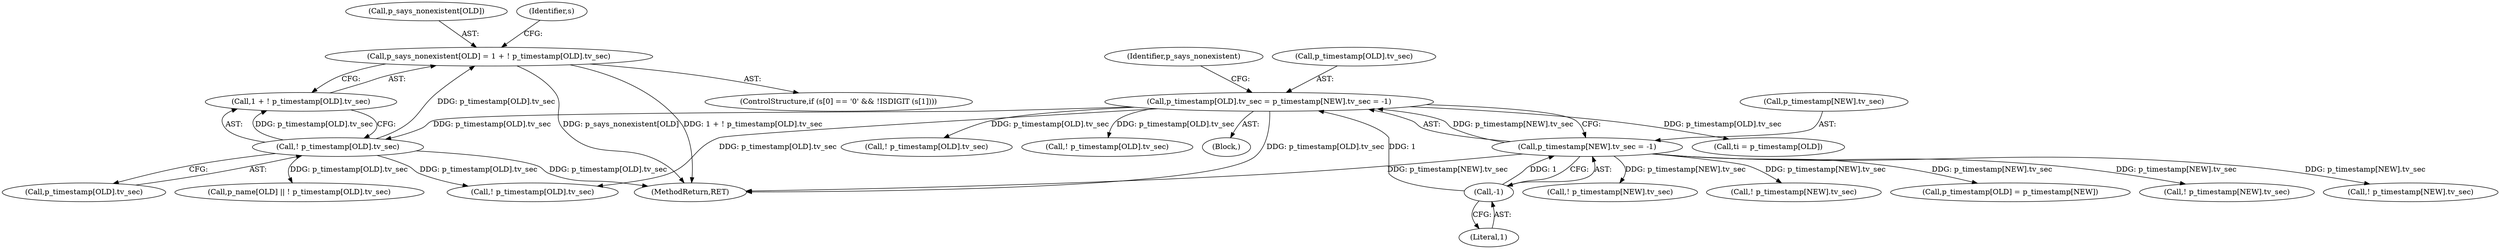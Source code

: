 digraph "0_savannah_f290f48a621867084884bfff87f8093c15195e6a@array" {
"1001318" [label="(Call,p_says_nonexistent[OLD] = 1 + ! p_timestamp[OLD].tv_sec)"];
"1001324" [label="(Call,! p_timestamp[OLD].tv_sec)"];
"1000313" [label="(Call,p_timestamp[OLD].tv_sec = p_timestamp[NEW].tv_sec = -1)"];
"1000319" [label="(Call,p_timestamp[NEW].tv_sec = -1)"];
"1000325" [label="(Call,-1)"];
"1001319" [label="(Call,p_says_nonexistent[OLD])"];
"1000313" [label="(Call,p_timestamp[OLD].tv_sec = p_timestamp[NEW].tv_sec = -1)"];
"1000325" [label="(Call,-1)"];
"1001318" [label="(Call,p_says_nonexistent[OLD] = 1 + ! p_timestamp[OLD].tv_sec)"];
"1001325" [label="(Call,p_timestamp[OLD].tv_sec)"];
"1001322" [label="(Call,1 + ! p_timestamp[OLD].tv_sec)"];
"1000319" [label="(Call,p_timestamp[NEW].tv_sec = -1)"];
"1002173" [label="(MethodReturn,RET)"];
"1001252" [label="(Call,ti = p_timestamp[OLD])"];
"1001409" [label="(Call,! p_timestamp[NEW].tv_sec)"];
"1000326" [label="(Literal,1)"];
"1000314" [label="(Call,p_timestamp[OLD].tv_sec)"];
"1001480" [label="(Call,! p_timestamp[OLD].tv_sec)"];
"1000329" [label="(Identifier,p_says_nonexistent)"];
"1001395" [label="(Call,p_name[OLD] || ! p_timestamp[OLD].tv_sec)"];
"1001399" [label="(Call,! p_timestamp[OLD].tv_sec)"];
"1001578" [label="(Call,! p_timestamp[NEW].tv_sec)"];
"1001334" [label="(Identifier,s)"];
"1001257" [label="(Call,p_timestamp[OLD] = p_timestamp[NEW])"];
"1001568" [label="(Call,! p_timestamp[OLD].tv_sec)"];
"1001373" [label="(Call,! p_timestamp[NEW].tv_sec)"];
"1000129" [label="(Block,)"];
"1000320" [label="(Call,p_timestamp[NEW].tv_sec)"];
"1001306" [label="(ControlStructure,if (s[0] == '0' && !ISDIGIT (s[1])))"];
"1001324" [label="(Call,! p_timestamp[OLD].tv_sec)"];
"1001551" [label="(Call,! p_timestamp[NEW].tv_sec)"];
"1001318" -> "1001306"  [label="AST: "];
"1001318" -> "1001322"  [label="CFG: "];
"1001319" -> "1001318"  [label="AST: "];
"1001322" -> "1001318"  [label="AST: "];
"1001334" -> "1001318"  [label="CFG: "];
"1001318" -> "1002173"  [label="DDG: p_says_nonexistent[OLD]"];
"1001318" -> "1002173"  [label="DDG: 1 + ! p_timestamp[OLD].tv_sec"];
"1001324" -> "1001318"  [label="DDG: p_timestamp[OLD].tv_sec"];
"1001324" -> "1001322"  [label="AST: "];
"1001324" -> "1001325"  [label="CFG: "];
"1001325" -> "1001324"  [label="AST: "];
"1001322" -> "1001324"  [label="CFG: "];
"1001324" -> "1002173"  [label="DDG: p_timestamp[OLD].tv_sec"];
"1001324" -> "1001322"  [label="DDG: p_timestamp[OLD].tv_sec"];
"1000313" -> "1001324"  [label="DDG: p_timestamp[OLD].tv_sec"];
"1001324" -> "1001395"  [label="DDG: p_timestamp[OLD].tv_sec"];
"1001324" -> "1001399"  [label="DDG: p_timestamp[OLD].tv_sec"];
"1000313" -> "1000129"  [label="AST: "];
"1000313" -> "1000319"  [label="CFG: "];
"1000314" -> "1000313"  [label="AST: "];
"1000319" -> "1000313"  [label="AST: "];
"1000329" -> "1000313"  [label="CFG: "];
"1000313" -> "1002173"  [label="DDG: p_timestamp[OLD].tv_sec"];
"1000319" -> "1000313"  [label="DDG: p_timestamp[NEW].tv_sec"];
"1000325" -> "1000313"  [label="DDG: 1"];
"1000313" -> "1001252"  [label="DDG: p_timestamp[OLD].tv_sec"];
"1000313" -> "1001399"  [label="DDG: p_timestamp[OLD].tv_sec"];
"1000313" -> "1001480"  [label="DDG: p_timestamp[OLD].tv_sec"];
"1000313" -> "1001568"  [label="DDG: p_timestamp[OLD].tv_sec"];
"1000319" -> "1000325"  [label="CFG: "];
"1000320" -> "1000319"  [label="AST: "];
"1000325" -> "1000319"  [label="AST: "];
"1000319" -> "1002173"  [label="DDG: p_timestamp[NEW].tv_sec"];
"1000325" -> "1000319"  [label="DDG: 1"];
"1000319" -> "1001257"  [label="DDG: p_timestamp[NEW].tv_sec"];
"1000319" -> "1001373"  [label="DDG: p_timestamp[NEW].tv_sec"];
"1000319" -> "1001409"  [label="DDG: p_timestamp[NEW].tv_sec"];
"1000319" -> "1001551"  [label="DDG: p_timestamp[NEW].tv_sec"];
"1000319" -> "1001578"  [label="DDG: p_timestamp[NEW].tv_sec"];
"1000325" -> "1000326"  [label="CFG: "];
"1000326" -> "1000325"  [label="AST: "];
}
